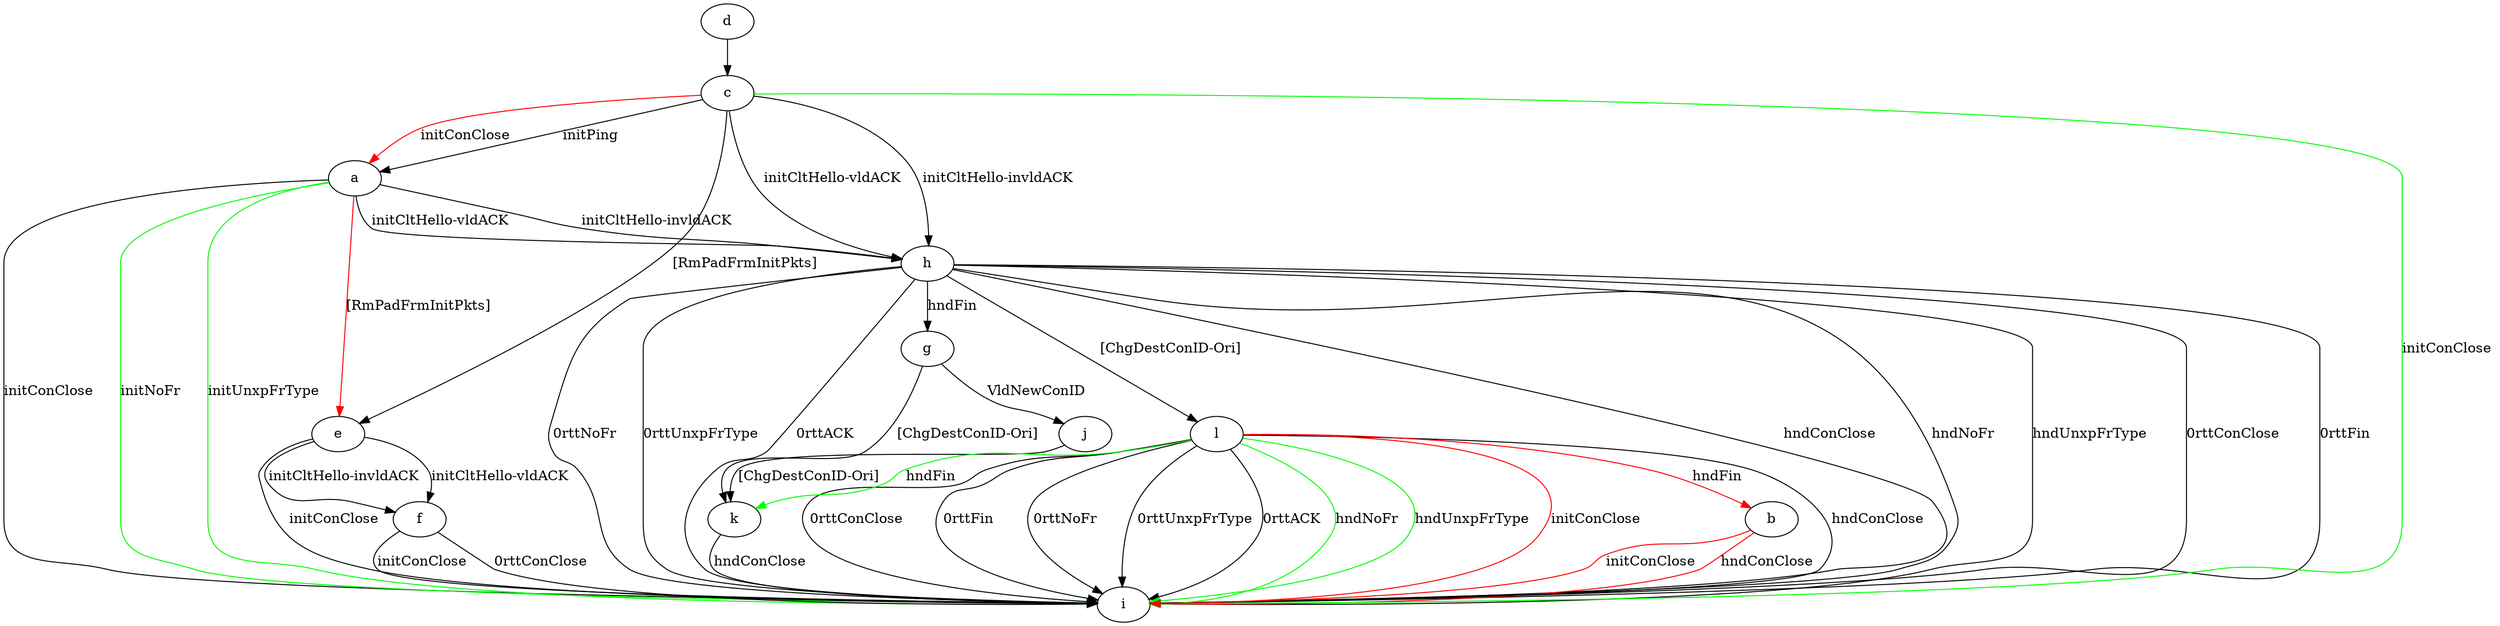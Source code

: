 digraph "" {
	a -> e	[key=0,
		color=red,
		label="[RmPadFrmInitPkts] "];
	a -> h	[key=0,
		label="initCltHello-vldACK "];
	a -> h	[key=1,
		label="initCltHello-invldACK "];
	a -> i	[key=0,
		label="initConClose "];
	a -> i	[key=1,
		color=green,
		label="initNoFr "];
	a -> i	[key=2,
		color=green,
		label="initUnxpFrType "];
	b -> i	[key=0,
		color=red,
		label="initConClose "];
	b -> i	[key=1,
		color=red,
		label="hndConClose "];
	c -> a	[key=0,
		label="initPing "];
	c -> a	[key=1,
		color=red,
		label="initConClose "];
	c -> e	[key=0,
		label="[RmPadFrmInitPkts] "];
	c -> h	[key=0,
		label="initCltHello-vldACK "];
	c -> h	[key=1,
		label="initCltHello-invldACK "];
	c -> i	[key=0,
		color=green,
		label="initConClose "];
	d -> c	[key=0];
	e -> f	[key=0,
		label="initCltHello-vldACK "];
	e -> f	[key=1,
		label="initCltHello-invldACK "];
	e -> i	[key=0,
		label="initConClose "];
	f -> i	[key=0,
		label="initConClose "];
	f -> i	[key=1,
		label="0rttConClose "];
	g -> j	[key=0,
		label="VldNewConID "];
	g -> k	[key=0,
		label="[ChgDestConID-Ori] "];
	h -> g	[key=0,
		label="hndFin "];
	h -> i	[key=0,
		label="hndConClose "];
	h -> i	[key=1,
		label="hndNoFr "];
	h -> i	[key=2,
		label="hndUnxpFrType "];
	h -> i	[key=3,
		label="0rttConClose "];
	h -> i	[key=4,
		label="0rttFin "];
	h -> i	[key=5,
		label="0rttNoFr "];
	h -> i	[key=6,
		label="0rttUnxpFrType "];
	h -> i	[key=7,
		label="0rttACK "];
	h -> l	[key=0,
		label="[ChgDestConID-Ori] "];
	j -> k	[key=0,
		label="[ChgDestConID-Ori] "];
	k -> i	[key=0,
		label="hndConClose "];
	l -> b	[key=0,
		color=red,
		label="hndFin "];
	l -> i	[key=0,
		label="hndConClose "];
	l -> i	[key=1,
		label="0rttConClose "];
	l -> i	[key=2,
		label="0rttFin "];
	l -> i	[key=3,
		label="0rttNoFr "];
	l -> i	[key=4,
		label="0rttUnxpFrType "];
	l -> i	[key=5,
		label="0rttACK "];
	l -> i	[key=6,
		color=green,
		label="hndNoFr "];
	l -> i	[key=7,
		color=green,
		label="hndUnxpFrType "];
	l -> i	[key=8,
		color=red,
		label="initConClose "];
	l -> k	[key=0,
		color=green,
		label="hndFin "];
}
